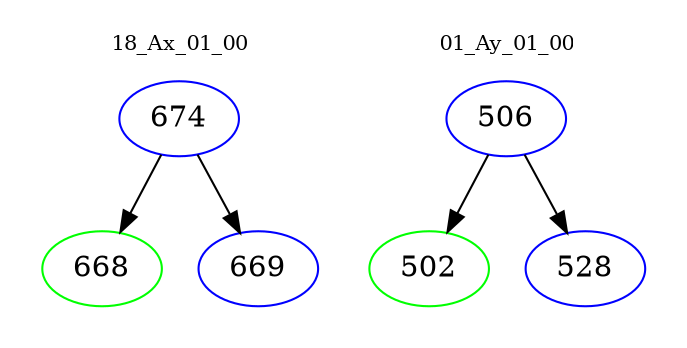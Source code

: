 digraph{
subgraph cluster_0 {
color = white
label = "18_Ax_01_00";
fontsize=10;
T0_674 [label="674", color="blue"]
T0_674 -> T0_668 [color="black"]
T0_668 [label="668", color="green"]
T0_674 -> T0_669 [color="black"]
T0_669 [label="669", color="blue"]
}
subgraph cluster_1 {
color = white
label = "01_Ay_01_00";
fontsize=10;
T1_506 [label="506", color="blue"]
T1_506 -> T1_502 [color="black"]
T1_502 [label="502", color="green"]
T1_506 -> T1_528 [color="black"]
T1_528 [label="528", color="blue"]
}
}

